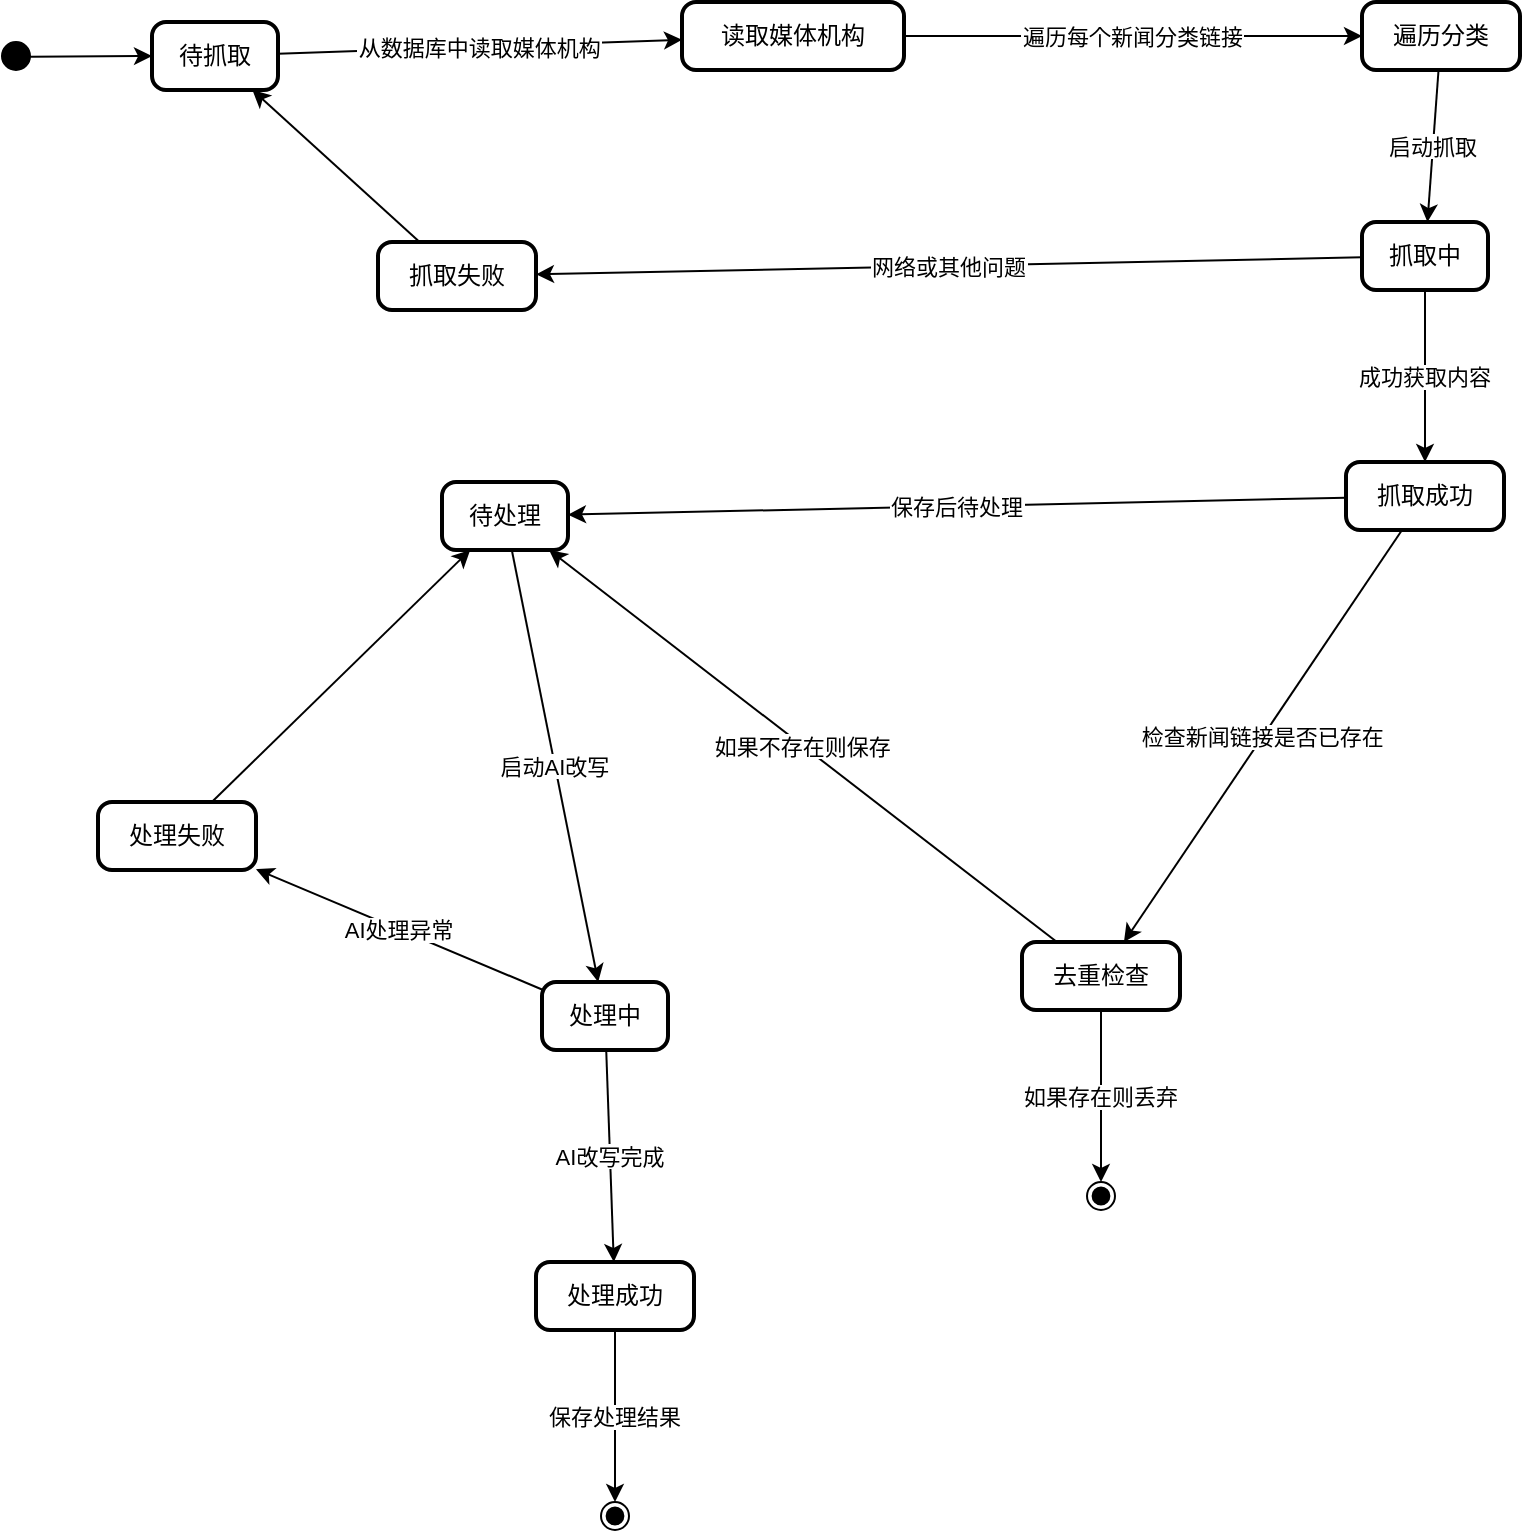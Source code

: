 <mxfile version="24.7.12">
  <diagram name="第 1 页" id="WUnpA_prbNP1kePUK91F">
    <mxGraphModel dx="1051" dy="782" grid="1" gridSize="10" guides="1" tooltips="1" connect="1" arrows="1" fold="1" page="1" pageScale="1" pageWidth="827" pageHeight="1169" math="0" shadow="0">
      <root>
        <mxCell id="0" />
        <mxCell id="1" parent="0" />
        <mxCell id="uXz-J41SPSmOiJoIax9k-2" value="" style="ellipse;fillColor=strokeColor;" vertex="1" parent="1">
          <mxGeometry x="40" y="100" width="14" height="14" as="geometry" />
        </mxCell>
        <mxCell id="uXz-J41SPSmOiJoIax9k-3" value="待抓取" style="rounded=1;absoluteArcSize=1;arcSize=14;whiteSpace=wrap;strokeWidth=2;" vertex="1" parent="1">
          <mxGeometry x="115" y="90" width="63" height="34" as="geometry" />
        </mxCell>
        <mxCell id="uXz-J41SPSmOiJoIax9k-4" value="读取媒体机构" style="rounded=1;absoluteArcSize=1;arcSize=14;whiteSpace=wrap;strokeWidth=2;" vertex="1" parent="1">
          <mxGeometry x="380" y="80" width="111" height="34" as="geometry" />
        </mxCell>
        <mxCell id="uXz-J41SPSmOiJoIax9k-5" value="遍历分类" style="rounded=1;absoluteArcSize=1;arcSize=14;whiteSpace=wrap;strokeWidth=2;" vertex="1" parent="1">
          <mxGeometry x="720" y="80" width="79" height="34" as="geometry" />
        </mxCell>
        <mxCell id="uXz-J41SPSmOiJoIax9k-6" value="抓取中" style="rounded=1;absoluteArcSize=1;arcSize=14;whiteSpace=wrap;strokeWidth=2;" vertex="1" parent="1">
          <mxGeometry x="720" y="190" width="63" height="34" as="geometry" />
        </mxCell>
        <mxCell id="uXz-J41SPSmOiJoIax9k-7" value="抓取失败" style="rounded=1;absoluteArcSize=1;arcSize=14;whiteSpace=wrap;strokeWidth=2;" vertex="1" parent="1">
          <mxGeometry x="228" y="200" width="79" height="34" as="geometry" />
        </mxCell>
        <mxCell id="uXz-J41SPSmOiJoIax9k-8" value="抓取成功" style="rounded=1;absoluteArcSize=1;arcSize=14;whiteSpace=wrap;strokeWidth=2;" vertex="1" parent="1">
          <mxGeometry x="712" y="310" width="79" height="34" as="geometry" />
        </mxCell>
        <mxCell id="uXz-J41SPSmOiJoIax9k-9" value="待处理" style="rounded=1;absoluteArcSize=1;arcSize=14;whiteSpace=wrap;strokeWidth=2;" vertex="1" parent="1">
          <mxGeometry x="260" y="320" width="63" height="34" as="geometry" />
        </mxCell>
        <mxCell id="uXz-J41SPSmOiJoIax9k-10" value="处理中" style="rounded=1;absoluteArcSize=1;arcSize=14;whiteSpace=wrap;strokeWidth=2;" vertex="1" parent="1">
          <mxGeometry x="310" y="570" width="63" height="34" as="geometry" />
        </mxCell>
        <mxCell id="uXz-J41SPSmOiJoIax9k-11" value="处理失败" style="rounded=1;absoluteArcSize=1;arcSize=14;whiteSpace=wrap;strokeWidth=2;" vertex="1" parent="1">
          <mxGeometry x="88" y="480" width="79" height="34" as="geometry" />
        </mxCell>
        <mxCell id="uXz-J41SPSmOiJoIax9k-12" value="处理成功" style="rounded=1;absoluteArcSize=1;arcSize=14;whiteSpace=wrap;strokeWidth=2;" vertex="1" parent="1">
          <mxGeometry x="307" y="710" width="79" height="34" as="geometry" />
        </mxCell>
        <mxCell id="uXz-J41SPSmOiJoIax9k-14" value="去重检查" style="rounded=1;absoluteArcSize=1;arcSize=14;whiteSpace=wrap;strokeWidth=2;" vertex="1" parent="1">
          <mxGeometry x="550" y="550" width="79" height="34" as="geometry" />
        </mxCell>
        <mxCell id="uXz-J41SPSmOiJoIax9k-15" value="" style="ellipse;shape=endState;fillColor=strokeColor;" vertex="1" parent="1">
          <mxGeometry x="582.5" y="670" width="14" height="14" as="geometry" />
        </mxCell>
        <mxCell id="uXz-J41SPSmOiJoIax9k-16" value="" style="curved=1;startArrow=none;;rounded=0;" edge="1" parent="1" source="uXz-J41SPSmOiJoIax9k-2" target="uXz-J41SPSmOiJoIax9k-3">
          <mxGeometry relative="1" as="geometry" />
        </mxCell>
        <mxCell id="uXz-J41SPSmOiJoIax9k-17" value="从数据库中读取媒体机构" style="curved=1;startArrow=none;;rounded=0;" edge="1" parent="1" source="uXz-J41SPSmOiJoIax9k-3" target="uXz-J41SPSmOiJoIax9k-4">
          <mxGeometry relative="1" as="geometry" />
        </mxCell>
        <mxCell id="uXz-J41SPSmOiJoIax9k-18" value="遍历每个新闻分类链接" style="curved=1;startArrow=none;;rounded=0;" edge="1" parent="1" source="uXz-J41SPSmOiJoIax9k-4" target="uXz-J41SPSmOiJoIax9k-5">
          <mxGeometry relative="1" as="geometry" />
        </mxCell>
        <mxCell id="uXz-J41SPSmOiJoIax9k-19" value="启动抓取" style="curved=1;startArrow=none;;rounded=0;" edge="1" parent="1" source="uXz-J41SPSmOiJoIax9k-5" target="uXz-J41SPSmOiJoIax9k-6">
          <mxGeometry relative="1" as="geometry" />
        </mxCell>
        <mxCell id="uXz-J41SPSmOiJoIax9k-20" value="网络或其他问题" style="curved=1;startArrow=none;;rounded=0;" edge="1" parent="1" source="uXz-J41SPSmOiJoIax9k-6" target="uXz-J41SPSmOiJoIax9k-7">
          <mxGeometry relative="1" as="geometry" />
        </mxCell>
        <mxCell id="uXz-J41SPSmOiJoIax9k-21" value="成功获取内容" style="curved=1;startArrow=none;;rounded=0;" edge="1" parent="1" source="uXz-J41SPSmOiJoIax9k-6" target="uXz-J41SPSmOiJoIax9k-8">
          <mxGeometry relative="1" as="geometry" />
        </mxCell>
        <mxCell id="uXz-J41SPSmOiJoIax9k-22" value="保存后待处理" style="curved=1;startArrow=none;;rounded=0;" edge="1" parent="1" source="uXz-J41SPSmOiJoIax9k-8" target="uXz-J41SPSmOiJoIax9k-9">
          <mxGeometry relative="1" as="geometry" />
        </mxCell>
        <mxCell id="uXz-J41SPSmOiJoIax9k-23" value="" style="curved=1;startArrow=none;;rounded=0;" edge="1" parent="1" source="uXz-J41SPSmOiJoIax9k-7" target="uXz-J41SPSmOiJoIax9k-3">
          <mxGeometry relative="1" as="geometry" />
        </mxCell>
        <mxCell id="uXz-J41SPSmOiJoIax9k-24" value="启动AI改写" style="curved=1;startArrow=none;;rounded=0;" edge="1" parent="1" source="uXz-J41SPSmOiJoIax9k-9" target="uXz-J41SPSmOiJoIax9k-10">
          <mxGeometry relative="1" as="geometry" />
        </mxCell>
        <mxCell id="uXz-J41SPSmOiJoIax9k-25" value="AI处理异常" style="curved=1;startArrow=none;;rounded=0;" edge="1" parent="1" source="uXz-J41SPSmOiJoIax9k-10" target="uXz-J41SPSmOiJoIax9k-11">
          <mxGeometry relative="1" as="geometry" />
        </mxCell>
        <mxCell id="uXz-J41SPSmOiJoIax9k-26" value="AI改写完成" style="curved=1;startArrow=none;;rounded=0;" edge="1" parent="1" source="uXz-J41SPSmOiJoIax9k-10" target="uXz-J41SPSmOiJoIax9k-12">
          <mxGeometry relative="1" as="geometry" />
        </mxCell>
        <mxCell id="uXz-J41SPSmOiJoIax9k-27" value="保存处理结果" style="curved=1;startArrow=none;;rounded=0;entryDx=0;entryDy=0;" edge="1" parent="1" source="uXz-J41SPSmOiJoIax9k-12" target="uXz-J41SPSmOiJoIax9k-96">
          <mxGeometry relative="1" as="geometry">
            <mxPoint x="206.03" y="1011" as="targetPoint" />
          </mxGeometry>
        </mxCell>
        <mxCell id="uXz-J41SPSmOiJoIax9k-28" value="" style="curved=1;startArrow=none;;rounded=0;" edge="1" parent="1" source="uXz-J41SPSmOiJoIax9k-11" target="uXz-J41SPSmOiJoIax9k-9">
          <mxGeometry relative="1" as="geometry" />
        </mxCell>
        <mxCell id="uXz-J41SPSmOiJoIax9k-29" value="检查新闻链接是否已存在" style="curved=1;startArrow=none;;rounded=0;" edge="1" parent="1" source="uXz-J41SPSmOiJoIax9k-8" target="uXz-J41SPSmOiJoIax9k-14">
          <mxGeometry relative="1" as="geometry" />
        </mxCell>
        <mxCell id="uXz-J41SPSmOiJoIax9k-30" value="如果存在则丢弃" style="curved=1;startArrow=none;;rounded=0;" edge="1" parent="1" source="uXz-J41SPSmOiJoIax9k-14" target="uXz-J41SPSmOiJoIax9k-15">
          <mxGeometry relative="1" as="geometry" />
        </mxCell>
        <mxCell id="uXz-J41SPSmOiJoIax9k-31" value="如果不存在则保存" style="curved=1;startArrow=none;;rounded=0;" edge="1" parent="1" source="uXz-J41SPSmOiJoIax9k-14" target="uXz-J41SPSmOiJoIax9k-9">
          <mxGeometry relative="1" as="geometry" />
        </mxCell>
        <mxCell id="uXz-J41SPSmOiJoIax9k-96" value="" style="ellipse;shape=endState;fillColor=strokeColor;" vertex="1" parent="1">
          <mxGeometry x="339.5" y="830" width="14" height="14" as="geometry" />
        </mxCell>
      </root>
    </mxGraphModel>
  </diagram>
</mxfile>
